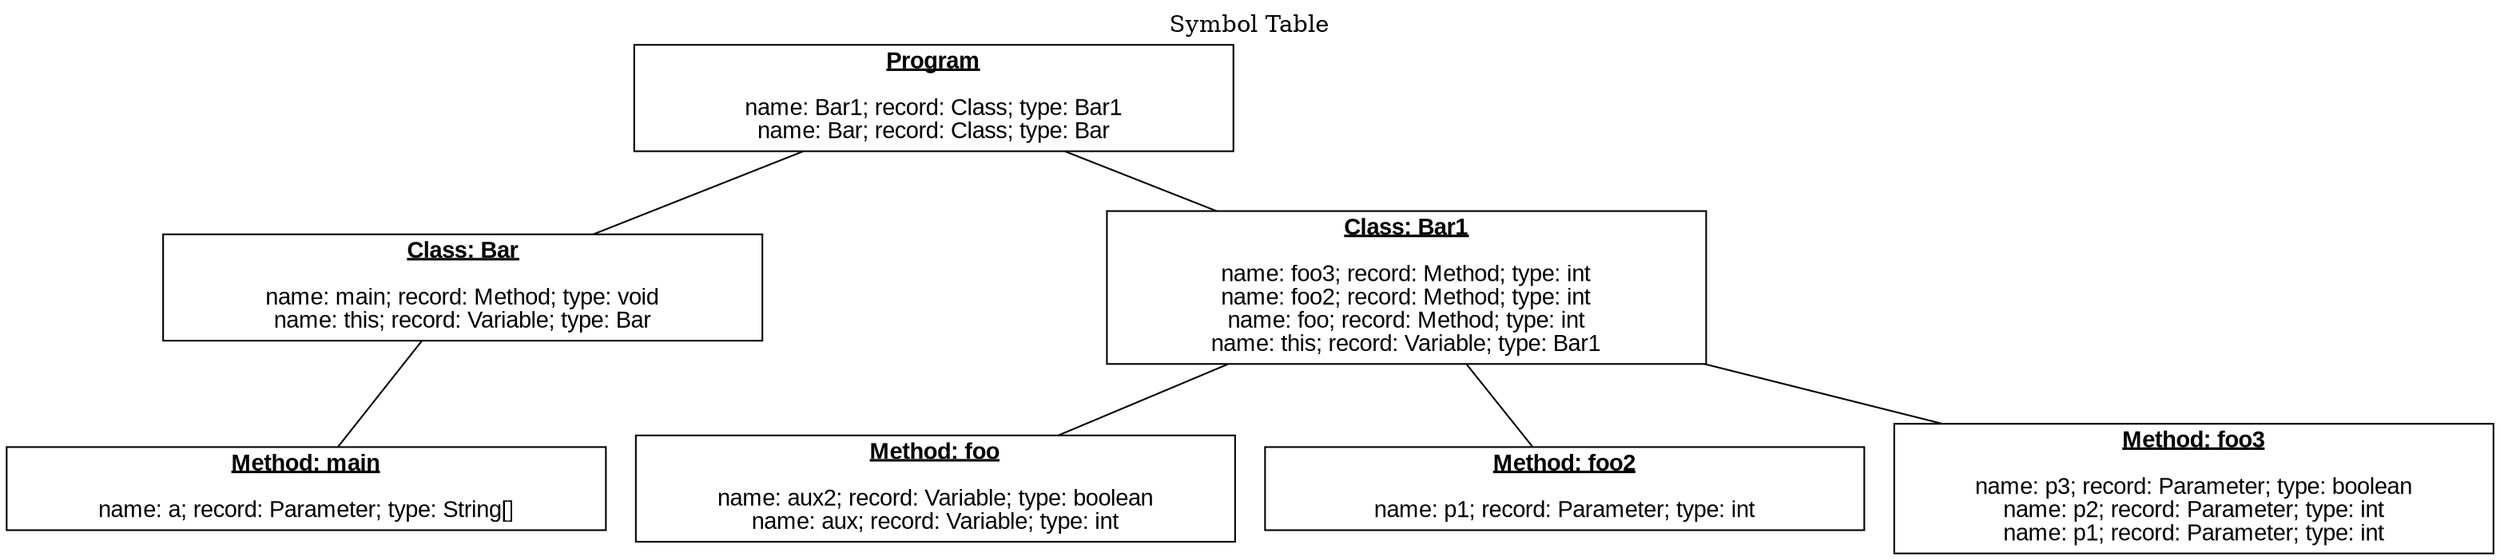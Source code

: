 graph {
label="Symbol Table";
labelloc="t";

node [shape=rect, fontname=Arial, width=5];

n0 [label=<<U><B>Program</B></U><BR/><BR/>
name: Bar1; record: Class; type: Bar1<BR/>
name: Bar; record: Class; type: Bar<BR/>
>];
n0 -- n1;
n1 [label=<<U><B>Class: Bar</B></U><BR/><BR/>
name: main; record: Method; type: void<BR/>
name: this; record: Variable; type: Bar<BR/>
>];
n1 -- n2;
n2 [label=<<U><B>Method: main</B></U><BR/><BR/>
name: a; record: Parameter; type: String[]<BR/>
>];
n0 -- n3;
n3 [label=<<U><B>Class: Bar1</B></U><BR/><BR/>
name: foo3; record: Method; type: int<BR/>
name: foo2; record: Method; type: int<BR/>
name: foo; record: Method; type: int<BR/>
name: this; record: Variable; type: Bar1<BR/>
>];
n3 -- n4;
n4 [label=<<U><B>Method: foo</B></U><BR/><BR/>
name: aux2; record: Variable; type: boolean<BR/>
name: aux; record: Variable; type: int<BR/>
>];
n3 -- n5;
n5 [label=<<U><B>Method: foo2</B></U><BR/><BR/>
name: p1; record: Parameter; type: int<BR/>
>];
n3 -- n6;
n6 [label=<<U><B>Method: foo3</B></U><BR/><BR/>
name: p3; record: Parameter; type: boolean<BR/>
name: p2; record: Parameter; type: int<BR/>
name: p1; record: Parameter; type: int<BR/>
>];
}

